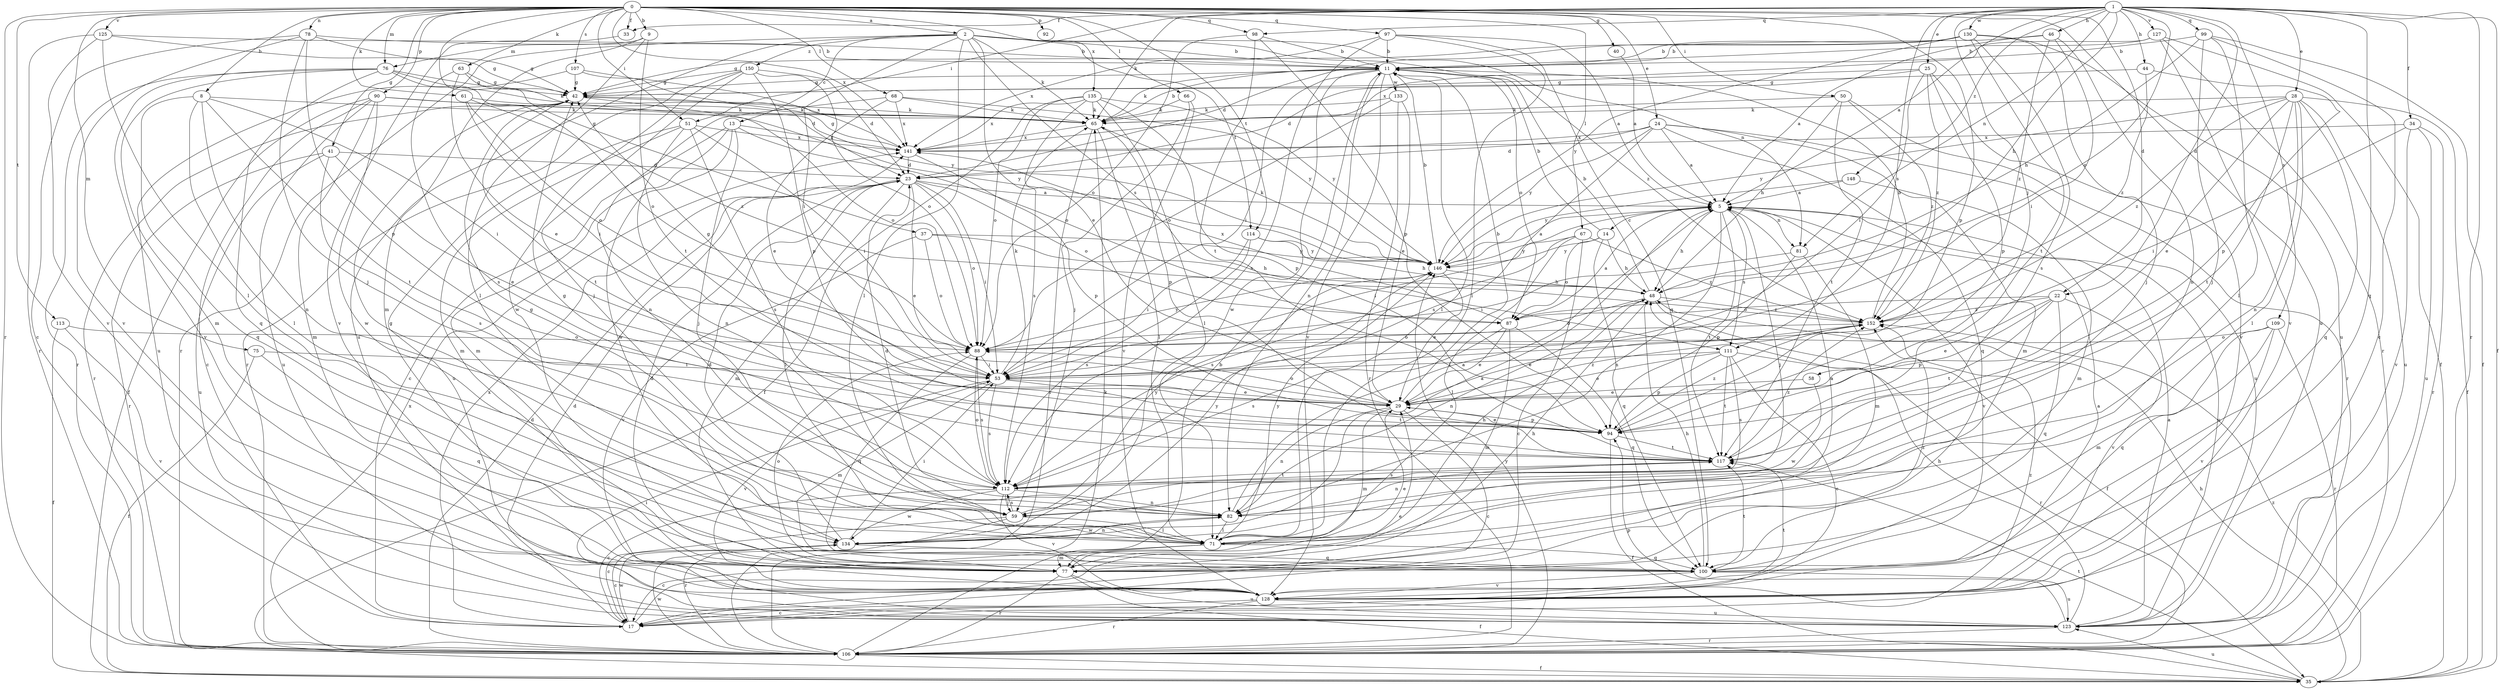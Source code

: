 strict digraph  {
0;
1;
2;
5;
8;
9;
11;
13;
14;
17;
22;
23;
24;
25;
28;
29;
33;
34;
35;
37;
40;
41;
42;
44;
46;
48;
50;
51;
53;
58;
59;
61;
63;
65;
66;
67;
68;
71;
75;
76;
77;
78;
81;
82;
87;
88;
90;
92;
94;
97;
98;
99;
100;
106;
107;
109;
111;
112;
113;
114;
117;
123;
125;
127;
128;
130;
133;
134;
135;
141;
146;
148;
150;
152;
0 -> 2  [label=a];
0 -> 8  [label=b];
0 -> 9  [label=b];
0 -> 22  [label=d];
0 -> 24  [label=e];
0 -> 33  [label=f];
0 -> 37  [label=g];
0 -> 40  [label=g];
0 -> 41  [label=g];
0 -> 50  [label=i];
0 -> 51  [label=i];
0 -> 61  [label=k];
0 -> 63  [label=k];
0 -> 66  [label=l];
0 -> 67  [label=l];
0 -> 68  [label=l];
0 -> 75  [label=m];
0 -> 76  [label=m];
0 -> 78  [label=n];
0 -> 90  [label=p];
0 -> 92  [label=p];
0 -> 94  [label=p];
0 -> 97  [label=q];
0 -> 98  [label=q];
0 -> 106  [label=r];
0 -> 107  [label=s];
0 -> 113  [label=t];
0 -> 114  [label=t];
0 -> 123  [label=u];
0 -> 125  [label=v];
0 -> 135  [label=x];
0 -> 141  [label=x];
1 -> 5  [label=a];
1 -> 22  [label=d];
1 -> 25  [label=e];
1 -> 28  [label=e];
1 -> 33  [label=f];
1 -> 34  [label=f];
1 -> 35  [label=f];
1 -> 44  [label=h];
1 -> 46  [label=h];
1 -> 48  [label=h];
1 -> 51  [label=i];
1 -> 58  [label=j];
1 -> 65  [label=k];
1 -> 81  [label=n];
1 -> 87  [label=o];
1 -> 98  [label=q];
1 -> 99  [label=q];
1 -> 100  [label=q];
1 -> 106  [label=r];
1 -> 109  [label=s];
1 -> 111  [label=s];
1 -> 127  [label=v];
1 -> 130  [label=w];
1 -> 148  [label=z];
2 -> 11  [label=b];
2 -> 13  [label=c];
2 -> 29  [label=e];
2 -> 53  [label=i];
2 -> 65  [label=k];
2 -> 71  [label=l];
2 -> 81  [label=n];
2 -> 106  [label=r];
2 -> 111  [label=s];
2 -> 114  [label=t];
2 -> 123  [label=u];
2 -> 150  [label=z];
2 -> 152  [label=z];
5 -> 14  [label=c];
5 -> 48  [label=h];
5 -> 53  [label=i];
5 -> 59  [label=j];
5 -> 81  [label=n];
5 -> 82  [label=n];
5 -> 111  [label=s];
5 -> 117  [label=t];
5 -> 123  [label=u];
5 -> 128  [label=v];
8 -> 53  [label=i];
8 -> 65  [label=k];
8 -> 71  [label=l];
8 -> 82  [label=n];
8 -> 100  [label=q];
8 -> 117  [label=t];
9 -> 71  [label=l];
9 -> 76  [label=m];
9 -> 77  [label=m];
9 -> 117  [label=t];
11 -> 42  [label=g];
11 -> 53  [label=i];
11 -> 65  [label=k];
11 -> 71  [label=l];
11 -> 82  [label=n];
11 -> 87  [label=o];
11 -> 128  [label=v];
11 -> 133  [label=w];
11 -> 134  [label=w];
13 -> 17  [label=c];
13 -> 59  [label=j];
13 -> 77  [label=m];
13 -> 87  [label=o];
13 -> 134  [label=w];
13 -> 141  [label=x];
14 -> 11  [label=b];
14 -> 48  [label=h];
14 -> 87  [label=o];
14 -> 100  [label=q];
14 -> 146  [label=y];
17 -> 23  [label=d];
17 -> 29  [label=e];
17 -> 134  [label=w];
17 -> 141  [label=x];
17 -> 152  [label=z];
22 -> 29  [label=e];
22 -> 87  [label=o];
22 -> 94  [label=p];
22 -> 100  [label=q];
22 -> 117  [label=t];
22 -> 128  [label=v];
22 -> 152  [label=z];
23 -> 5  [label=a];
23 -> 29  [label=e];
23 -> 53  [label=i];
23 -> 71  [label=l];
23 -> 77  [label=m];
23 -> 87  [label=o];
23 -> 88  [label=o];
24 -> 5  [label=a];
24 -> 23  [label=d];
24 -> 77  [label=m];
24 -> 100  [label=q];
24 -> 112  [label=s];
24 -> 123  [label=u];
24 -> 141  [label=x];
24 -> 146  [label=y];
25 -> 23  [label=d];
25 -> 42  [label=g];
25 -> 53  [label=i];
25 -> 94  [label=p];
25 -> 128  [label=v];
25 -> 152  [label=z];
28 -> 29  [label=e];
28 -> 35  [label=f];
28 -> 65  [label=k];
28 -> 71  [label=l];
28 -> 82  [label=n];
28 -> 100  [label=q];
28 -> 117  [label=t];
28 -> 123  [label=u];
28 -> 146  [label=y];
28 -> 152  [label=z];
29 -> 11  [label=b];
29 -> 17  [label=c];
29 -> 77  [label=m];
29 -> 82  [label=n];
29 -> 88  [label=o];
29 -> 94  [label=p];
29 -> 152  [label=z];
33 -> 128  [label=v];
34 -> 53  [label=i];
34 -> 106  [label=r];
34 -> 123  [label=u];
34 -> 128  [label=v];
34 -> 141  [label=x];
35 -> 48  [label=h];
35 -> 117  [label=t];
35 -> 123  [label=u];
35 -> 152  [label=z];
37 -> 48  [label=h];
37 -> 88  [label=o];
37 -> 128  [label=v];
37 -> 146  [label=y];
40 -> 5  [label=a];
41 -> 23  [label=d];
41 -> 29  [label=e];
41 -> 106  [label=r];
41 -> 112  [label=s];
41 -> 123  [label=u];
42 -> 65  [label=k];
42 -> 88  [label=o];
42 -> 106  [label=r];
42 -> 117  [label=t];
44 -> 42  [label=g];
44 -> 94  [label=p];
44 -> 152  [label=z];
46 -> 5  [label=a];
46 -> 11  [label=b];
46 -> 53  [label=i];
46 -> 82  [label=n];
46 -> 152  [label=z];
48 -> 11  [label=b];
48 -> 35  [label=f];
48 -> 82  [label=n];
48 -> 88  [label=o];
48 -> 152  [label=z];
50 -> 48  [label=h];
50 -> 65  [label=k];
50 -> 106  [label=r];
50 -> 117  [label=t];
50 -> 152  [label=z];
51 -> 53  [label=i];
51 -> 77  [label=m];
51 -> 82  [label=n];
51 -> 112  [label=s];
51 -> 123  [label=u];
51 -> 141  [label=x];
53 -> 29  [label=e];
53 -> 42  [label=g];
53 -> 65  [label=k];
53 -> 77  [label=m];
53 -> 112  [label=s];
53 -> 117  [label=t];
53 -> 128  [label=v];
58 -> 29  [label=e];
58 -> 134  [label=w];
59 -> 17  [label=c];
59 -> 42  [label=g];
59 -> 71  [label=l];
59 -> 106  [label=r];
59 -> 112  [label=s];
59 -> 146  [label=y];
61 -> 53  [label=i];
61 -> 65  [label=k];
61 -> 88  [label=o];
61 -> 152  [label=z];
63 -> 29  [label=e];
63 -> 42  [label=g];
63 -> 112  [label=s];
63 -> 146  [label=y];
65 -> 11  [label=b];
65 -> 71  [label=l];
65 -> 94  [label=p];
65 -> 106  [label=r];
65 -> 141  [label=x];
66 -> 59  [label=j];
66 -> 65  [label=k];
66 -> 128  [label=v];
67 -> 17  [label=c];
67 -> 71  [label=l];
67 -> 112  [label=s];
67 -> 146  [label=y];
67 -> 152  [label=z];
68 -> 29  [label=e];
68 -> 65  [label=k];
68 -> 82  [label=n];
68 -> 141  [label=x];
68 -> 146  [label=y];
71 -> 5  [label=a];
71 -> 17  [label=c];
71 -> 42  [label=g];
71 -> 48  [label=h];
71 -> 77  [label=m];
71 -> 100  [label=q];
71 -> 146  [label=y];
75 -> 35  [label=f];
75 -> 53  [label=i];
75 -> 100  [label=q];
76 -> 42  [label=g];
76 -> 65  [label=k];
76 -> 77  [label=m];
76 -> 88  [label=o];
76 -> 100  [label=q];
76 -> 106  [label=r];
76 -> 128  [label=v];
77 -> 23  [label=d];
77 -> 29  [label=e];
77 -> 35  [label=f];
77 -> 48  [label=h];
77 -> 88  [label=o];
77 -> 106  [label=r];
77 -> 123  [label=u];
77 -> 152  [label=z];
78 -> 11  [label=b];
78 -> 17  [label=c];
78 -> 42  [label=g];
78 -> 59  [label=j];
78 -> 94  [label=p];
78 -> 128  [label=v];
81 -> 53  [label=i];
81 -> 77  [label=m];
81 -> 94  [label=p];
82 -> 5  [label=a];
82 -> 23  [label=d];
82 -> 71  [label=l];
82 -> 134  [label=w];
87 -> 5  [label=a];
87 -> 29  [label=e];
87 -> 77  [label=m];
87 -> 100  [label=q];
87 -> 112  [label=s];
87 -> 141  [label=x];
88 -> 53  [label=i];
88 -> 100  [label=q];
88 -> 112  [label=s];
88 -> 146  [label=y];
90 -> 17  [label=c];
90 -> 35  [label=f];
90 -> 65  [label=k];
90 -> 77  [label=m];
90 -> 123  [label=u];
90 -> 134  [label=w];
90 -> 146  [label=y];
94 -> 29  [label=e];
94 -> 35  [label=f];
94 -> 117  [label=t];
94 -> 152  [label=z];
97 -> 5  [label=a];
97 -> 11  [label=b];
97 -> 71  [label=l];
97 -> 100  [label=q];
97 -> 112  [label=s];
97 -> 141  [label=x];
98 -> 11  [label=b];
98 -> 88  [label=o];
98 -> 94  [label=p];
98 -> 117  [label=t];
99 -> 11  [label=b];
99 -> 17  [label=c];
99 -> 35  [label=f];
99 -> 48  [label=h];
99 -> 59  [label=j];
99 -> 71  [label=l];
100 -> 48  [label=h];
100 -> 117  [label=t];
100 -> 123  [label=u];
100 -> 128  [label=v];
106 -> 11  [label=b];
106 -> 23  [label=d];
106 -> 35  [label=f];
106 -> 65  [label=k];
106 -> 134  [label=w];
106 -> 141  [label=x];
106 -> 146  [label=y];
107 -> 23  [label=d];
107 -> 42  [label=g];
107 -> 123  [label=u];
107 -> 141  [label=x];
109 -> 77  [label=m];
109 -> 88  [label=o];
109 -> 100  [label=q];
109 -> 106  [label=r];
109 -> 128  [label=v];
111 -> 17  [label=c];
111 -> 29  [label=e];
111 -> 53  [label=i];
111 -> 94  [label=p];
111 -> 106  [label=r];
111 -> 112  [label=s];
111 -> 117  [label=t];
112 -> 17  [label=c];
112 -> 42  [label=g];
112 -> 59  [label=j];
112 -> 82  [label=n];
112 -> 88  [label=o];
112 -> 117  [label=t];
112 -> 128  [label=v];
112 -> 134  [label=w];
113 -> 35  [label=f];
113 -> 88  [label=o];
113 -> 128  [label=v];
114 -> 48  [label=h];
114 -> 53  [label=i];
114 -> 112  [label=s];
114 -> 146  [label=y];
117 -> 82  [label=n];
117 -> 112  [label=s];
117 -> 152  [label=z];
123 -> 5  [label=a];
123 -> 48  [label=h];
123 -> 53  [label=i];
123 -> 94  [label=p];
123 -> 106  [label=r];
125 -> 11  [label=b];
125 -> 42  [label=g];
125 -> 71  [label=l];
125 -> 106  [label=r];
125 -> 128  [label=v];
127 -> 11  [label=b];
127 -> 35  [label=f];
127 -> 106  [label=r];
127 -> 128  [label=v];
127 -> 141  [label=x];
128 -> 5  [label=a];
128 -> 17  [label=c];
128 -> 106  [label=r];
128 -> 117  [label=t];
128 -> 123  [label=u];
130 -> 11  [label=b];
130 -> 23  [label=d];
130 -> 42  [label=g];
130 -> 59  [label=j];
130 -> 112  [label=s];
130 -> 117  [label=t];
130 -> 123  [label=u];
130 -> 146  [label=y];
133 -> 29  [label=e];
133 -> 65  [label=k];
133 -> 88  [label=o];
133 -> 106  [label=r];
134 -> 5  [label=a];
134 -> 17  [label=c];
134 -> 23  [label=d];
134 -> 53  [label=i];
134 -> 82  [label=n];
134 -> 100  [label=q];
134 -> 146  [label=y];
135 -> 35  [label=f];
135 -> 65  [label=k];
135 -> 71  [label=l];
135 -> 88  [label=o];
135 -> 94  [label=p];
135 -> 112  [label=s];
135 -> 141  [label=x];
135 -> 146  [label=y];
141 -> 23  [label=d];
141 -> 42  [label=g];
141 -> 94  [label=p];
146 -> 5  [label=a];
146 -> 11  [label=b];
146 -> 29  [label=e];
146 -> 48  [label=h];
146 -> 65  [label=k];
148 -> 5  [label=a];
148 -> 77  [label=m];
148 -> 146  [label=y];
150 -> 23  [label=d];
150 -> 42  [label=g];
150 -> 59  [label=j];
150 -> 88  [label=o];
150 -> 94  [label=p];
150 -> 106  [label=r];
150 -> 134  [label=w];
152 -> 11  [label=b];
152 -> 29  [label=e];
152 -> 88  [label=o];
}
